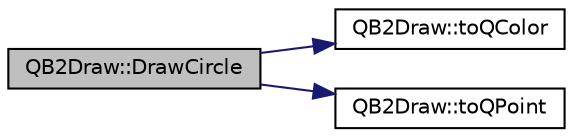 digraph G
{
  edge [fontname="Helvetica",fontsize="10",labelfontname="Helvetica",labelfontsize="10"];
  node [fontname="Helvetica",fontsize="10",shape=record];
  rankdir="LR";
  Node1 [label="QB2Draw::DrawCircle",height=0.2,width=0.4,color="black", fillcolor="grey75", style="filled" fontcolor="black"];
  Node1 -> Node2 [color="midnightblue",fontsize="10",style="solid",fontname="Helvetica"];
  Node2 [label="QB2Draw::toQColor",height=0.2,width=0.4,color="black", fillcolor="white", style="filled",URL="$classQB2Draw.html#a9756e2b087b70b6a96adbbf644f38fd7"];
  Node1 -> Node3 [color="midnightblue",fontsize="10",style="solid",fontname="Helvetica"];
  Node3 [label="QB2Draw::toQPoint",height=0.2,width=0.4,color="black", fillcolor="white", style="filled",URL="$classQB2Draw.html#a942a2fd60663e6d67ae35718575bf1ba"];
}
